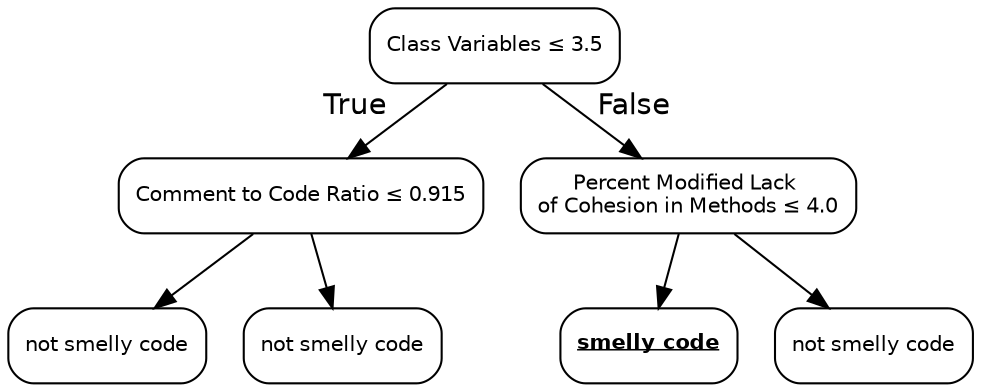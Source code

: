 digraph Tree {
node [color="black", fontname=helvetica, shape=box, style="rounded", width=0.5, fontsize=10];
edge [fontname=helvetica];
0 [label=<Class Variables &le; 3.5>];
1 [label=<Comment to Code Ratio &le; 0.915>];
0 -> 1  [headlabel="True", labelangle=45, labeldistance="2.5"];
5 [label=<not smelly code>];
1 -> 5;
6 [label=<not smelly code>];
1 -> 6;
2 [label=<Percent Modified Lack <br/>of Cohesion in Methods &le; 4.0>];
0 -> 2  [headlabel="False", labelangle="-45", labeldistance="2.5"];
3 [label=<<u><b>smelly code</b></u>>];
2 -> 3;
4 [label=<not smelly code>];
2 -> 4;
}
